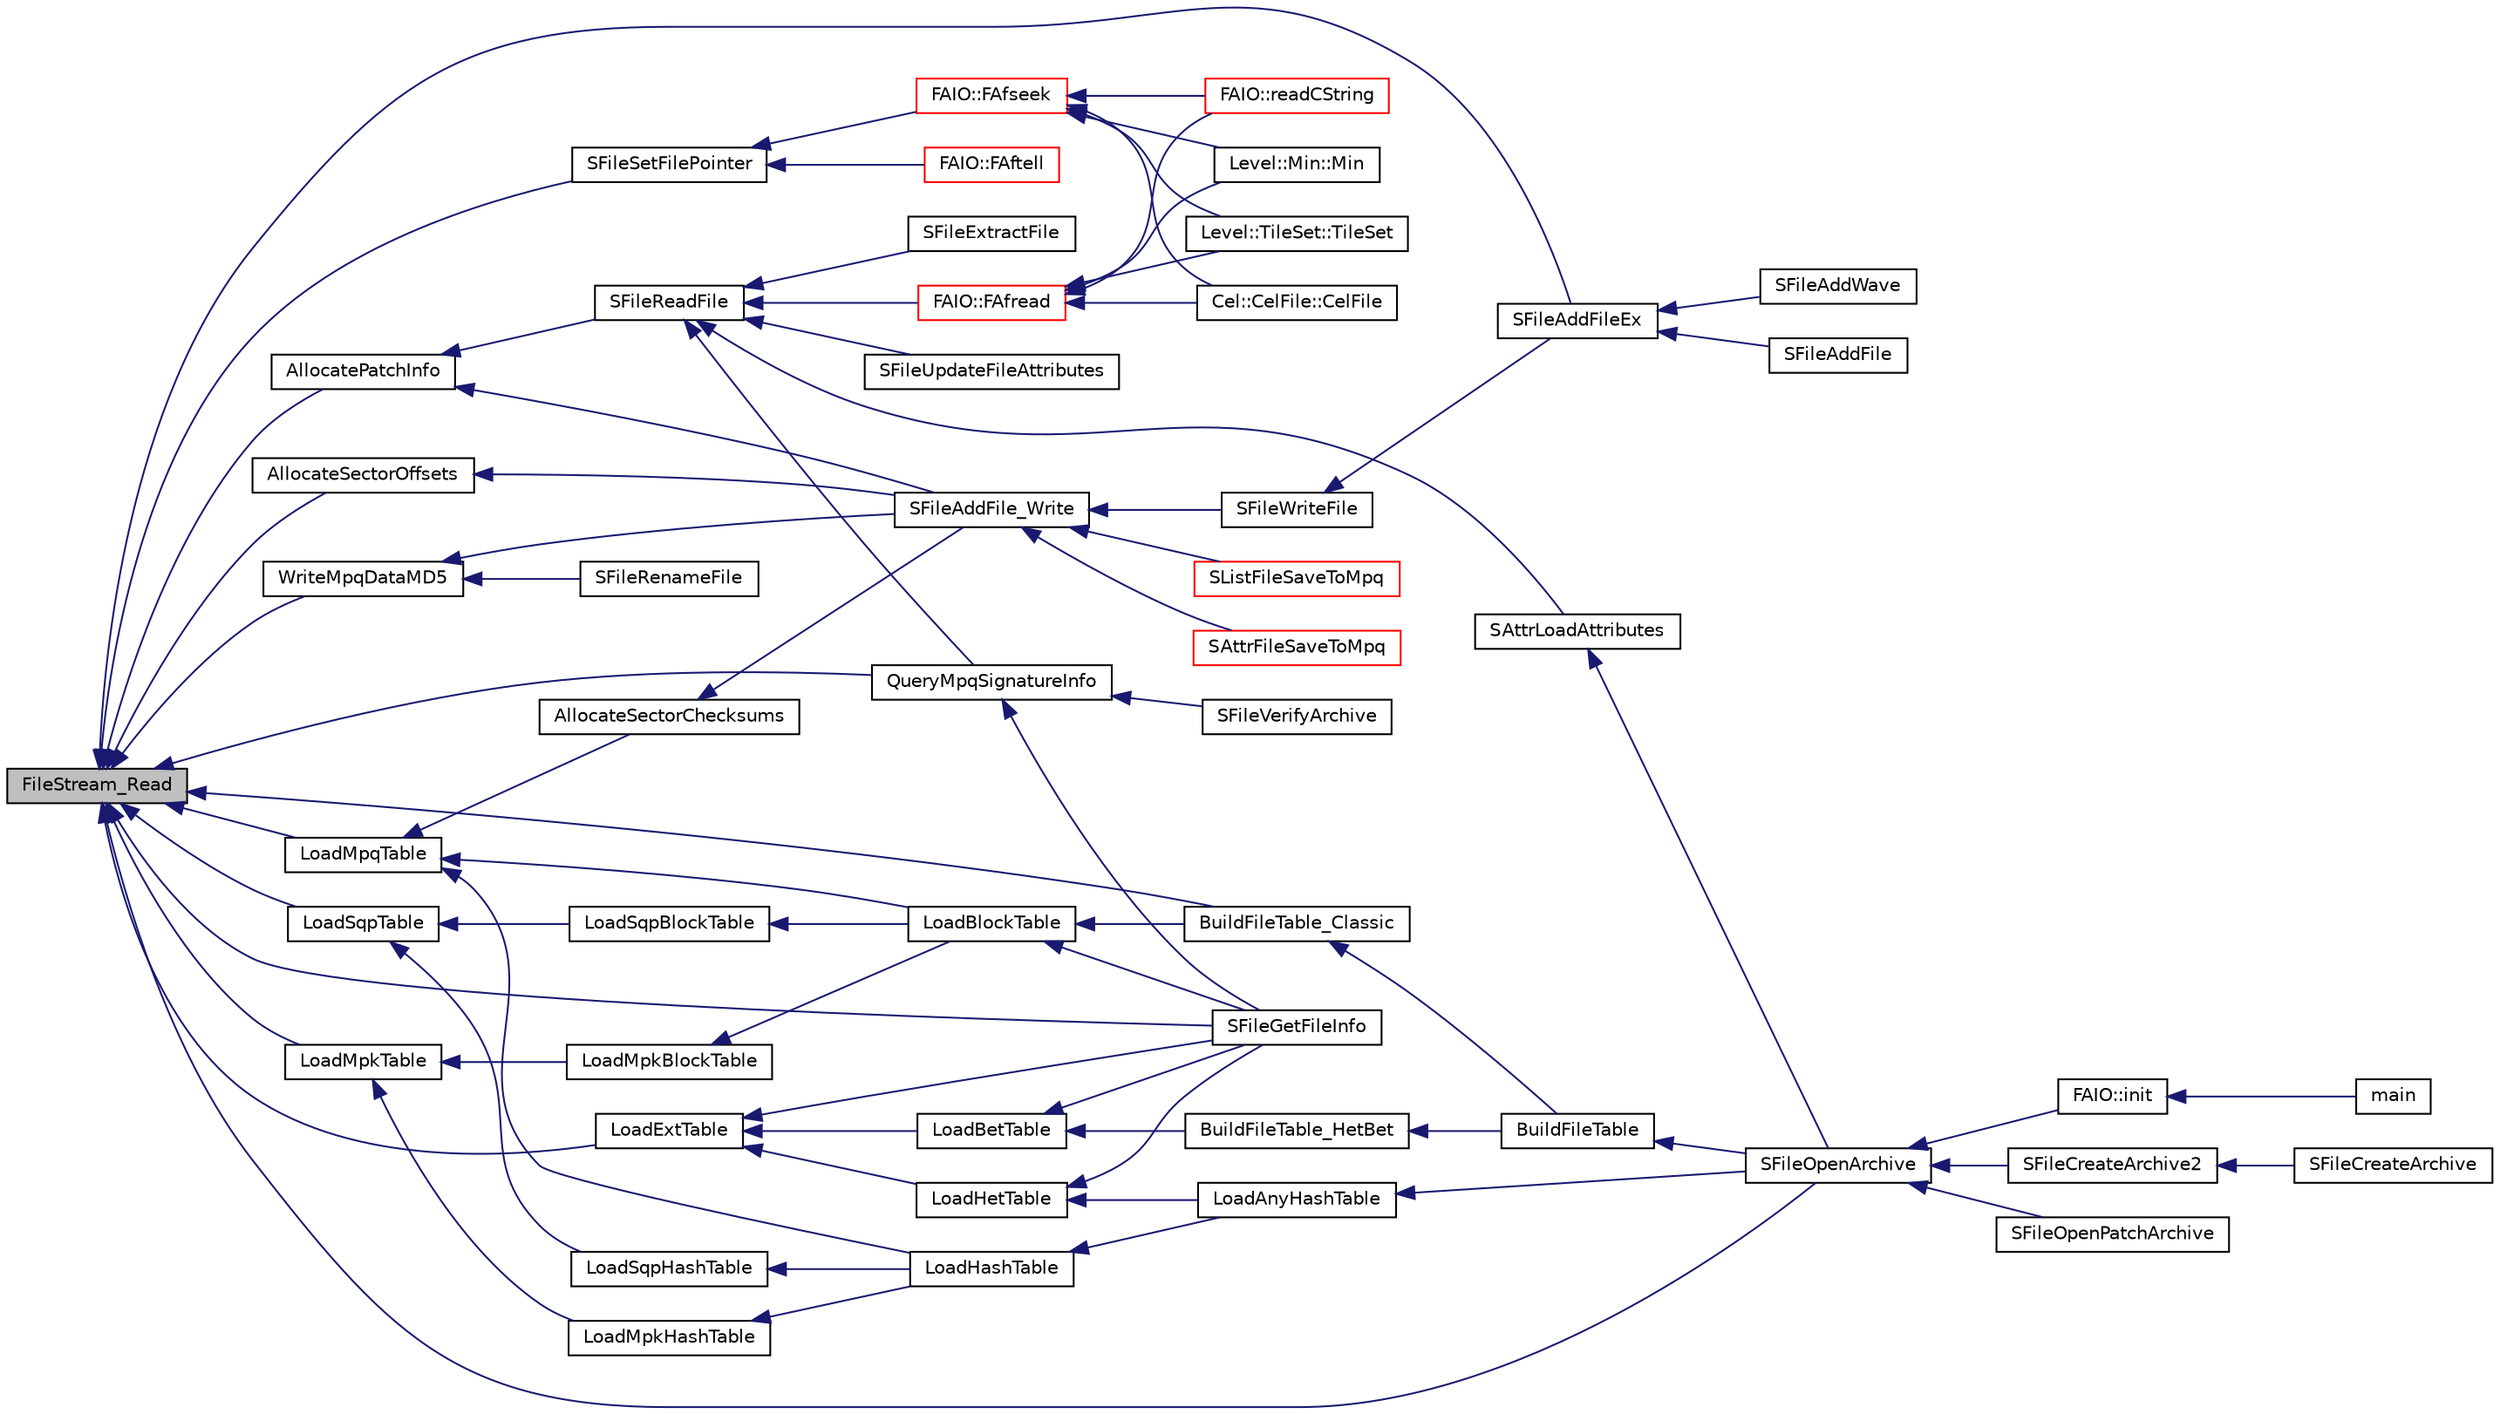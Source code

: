 digraph G
{
  edge [fontname="Helvetica",fontsize="10",labelfontname="Helvetica",labelfontsize="10"];
  node [fontname="Helvetica",fontsize="10",shape=record];
  rankdir="LR";
  Node1 [label="FileStream_Read",height=0.2,width=0.4,color="black", fillcolor="grey75", style="filled" fontcolor="black"];
  Node1 -> Node2 [dir="back",color="midnightblue",fontsize="10",style="solid",fontname="Helvetica"];
  Node2 [label="LoadMpqTable",height=0.2,width=0.4,color="black", fillcolor="white", style="filled",URL="$_storm_common_8h.html#a0201c26eb7513898105243687243e4db"];
  Node2 -> Node3 [dir="back",color="midnightblue",fontsize="10",style="solid",fontname="Helvetica"];
  Node3 [label="AllocateSectorChecksums",height=0.2,width=0.4,color="black", fillcolor="white", style="filled",URL="$_storm_common_8h.html#a625957b3c4515b0d8664c2c7733f5ae2"];
  Node3 -> Node4 [dir="back",color="midnightblue",fontsize="10",style="solid",fontname="Helvetica"];
  Node4 [label="SFileAddFile_Write",height=0.2,width=0.4,color="black", fillcolor="white", style="filled",URL="$_storm_common_8h.html#a8bbeffca003d324051f5a4d93a6862a3"];
  Node4 -> Node5 [dir="back",color="midnightblue",fontsize="10",style="solid",fontname="Helvetica"];
  Node5 [label="SFileWriteFile",height=0.2,width=0.4,color="black", fillcolor="white", style="filled",URL="$_storm_lib_8h.html#a70c78df25d758e53550021e82078352e"];
  Node5 -> Node6 [dir="back",color="midnightblue",fontsize="10",style="solid",fontname="Helvetica"];
  Node6 [label="SFileAddFileEx",height=0.2,width=0.4,color="black", fillcolor="white", style="filled",URL="$_storm_lib_8h.html#a9d092079ada150e05bfed5a26e65e184"];
  Node6 -> Node7 [dir="back",color="midnightblue",fontsize="10",style="solid",fontname="Helvetica"];
  Node7 [label="SFileAddFile",height=0.2,width=0.4,color="black", fillcolor="white", style="filled",URL="$_storm_lib_8h.html#ab6184a31092ac5364a8746b1fca3a822"];
  Node6 -> Node8 [dir="back",color="midnightblue",fontsize="10",style="solid",fontname="Helvetica"];
  Node8 [label="SFileAddWave",height=0.2,width=0.4,color="black", fillcolor="white", style="filled",URL="$_storm_lib_8h.html#a4cc5ee53bb9a41f91d71a0be809ede22"];
  Node4 -> Node9 [dir="back",color="midnightblue",fontsize="10",style="solid",fontname="Helvetica"];
  Node9 [label="SAttrFileSaveToMpq",height=0.2,width=0.4,color="red", fillcolor="white", style="filled",URL="$_storm_common_8h.html#a1f552d4db51760c541354dc64e7808ea"];
  Node4 -> Node10 [dir="back",color="midnightblue",fontsize="10",style="solid",fontname="Helvetica"];
  Node10 [label="SListFileSaveToMpq",height=0.2,width=0.4,color="red", fillcolor="white", style="filled",URL="$_storm_common_8h.html#a92fbeed559aba21268c7cf0b967e49fc"];
  Node2 -> Node11 [dir="back",color="midnightblue",fontsize="10",style="solid",fontname="Helvetica"];
  Node11 [label="LoadHashTable",height=0.2,width=0.4,color="black", fillcolor="white", style="filled",URL="$_storm_common_8h.html#ac783fedd5a7c270d1c1e52e846ece77e"];
  Node11 -> Node12 [dir="back",color="midnightblue",fontsize="10",style="solid",fontname="Helvetica"];
  Node12 [label="LoadAnyHashTable",height=0.2,width=0.4,color="black", fillcolor="white", style="filled",URL="$_storm_common_8h.html#acd34a41b8d29b48ac02c7aecd2f609b5"];
  Node12 -> Node13 [dir="back",color="midnightblue",fontsize="10",style="solid",fontname="Helvetica"];
  Node13 [label="SFileOpenArchive",height=0.2,width=0.4,color="black", fillcolor="white", style="filled",URL="$_storm_lib_8h.html#a8b031afa4f88b4b3705c274a0b5b4f73"];
  Node13 -> Node14 [dir="back",color="midnightblue",fontsize="10",style="solid",fontname="Helvetica"];
  Node14 [label="FAIO::init",height=0.2,width=0.4,color="black", fillcolor="white", style="filled",URL="$namespace_f_a_i_o.html#a2c6d08b4256153f34907093724c0f995"];
  Node14 -> Node15 [dir="back",color="midnightblue",fontsize="10",style="solid",fontname="Helvetica"];
  Node15 [label="main",height=0.2,width=0.4,color="black", fillcolor="white", style="filled",URL="$exedump_2main_8cpp.html#a2c3f6775325c30275d11c6abee2db6a0"];
  Node13 -> Node16 [dir="back",color="midnightblue",fontsize="10",style="solid",fontname="Helvetica"];
  Node16 [label="SFileCreateArchive2",height=0.2,width=0.4,color="black", fillcolor="white", style="filled",URL="$_storm_lib_8h.html#aa2b6fa8f16b5ac42868c546533fe26ce"];
  Node16 -> Node17 [dir="back",color="midnightblue",fontsize="10",style="solid",fontname="Helvetica"];
  Node17 [label="SFileCreateArchive",height=0.2,width=0.4,color="black", fillcolor="white", style="filled",URL="$_storm_lib_8h.html#a11342f379ed88e7b54873f1f53feb773"];
  Node13 -> Node18 [dir="back",color="midnightblue",fontsize="10",style="solid",fontname="Helvetica"];
  Node18 [label="SFileOpenPatchArchive",height=0.2,width=0.4,color="black", fillcolor="white", style="filled",URL="$_storm_lib_8h.html#a6daebdc66320d44284e960bbff33e886"];
  Node2 -> Node19 [dir="back",color="midnightblue",fontsize="10",style="solid",fontname="Helvetica"];
  Node19 [label="LoadBlockTable",height=0.2,width=0.4,color="black", fillcolor="white", style="filled",URL="$_storm_common_8h.html#adc2df260bf34449da5b48a19c2e9a788"];
  Node19 -> Node20 [dir="back",color="midnightblue",fontsize="10",style="solid",fontname="Helvetica"];
  Node20 [label="BuildFileTable_Classic",height=0.2,width=0.4,color="black", fillcolor="white", style="filled",URL="$_s_base_file_table_8cpp.html#abe1a62f60e8a51e2096f1aeff15b2170"];
  Node20 -> Node21 [dir="back",color="midnightblue",fontsize="10",style="solid",fontname="Helvetica"];
  Node21 [label="BuildFileTable",height=0.2,width=0.4,color="black", fillcolor="white", style="filled",URL="$_storm_common_8h.html#a1c0a0948adf593a715e4cdc76bd252fd"];
  Node21 -> Node13 [dir="back",color="midnightblue",fontsize="10",style="solid",fontname="Helvetica"];
  Node19 -> Node22 [dir="back",color="midnightblue",fontsize="10",style="solid",fontname="Helvetica"];
  Node22 [label="SFileGetFileInfo",height=0.2,width=0.4,color="black", fillcolor="white", style="filled",URL="$_storm_lib_8h.html#a65c5c13489a621c481282da76b101e16"];
  Node1 -> Node23 [dir="back",color="midnightblue",fontsize="10",style="solid",fontname="Helvetica"];
  Node23 [label="AllocatePatchInfo",height=0.2,width=0.4,color="black", fillcolor="white", style="filled",URL="$_storm_common_8h.html#ace1d87f4df2379a25c5516fbcc027d0c"];
  Node23 -> Node4 [dir="back",color="midnightblue",fontsize="10",style="solid",fontname="Helvetica"];
  Node23 -> Node24 [dir="back",color="midnightblue",fontsize="10",style="solid",fontname="Helvetica"];
  Node24 [label="SFileReadFile",height=0.2,width=0.4,color="black", fillcolor="white", style="filled",URL="$_storm_lib_8h.html#add9a438b42fbf4c132990d61bd2b6347"];
  Node24 -> Node25 [dir="back",color="midnightblue",fontsize="10",style="solid",fontname="Helvetica"];
  Node25 [label="FAIO::FAfread",height=0.2,width=0.4,color="red", fillcolor="white", style="filled",URL="$namespace_f_a_i_o.html#a68409e8d223eec973ba9abdce4e0c6d0"];
  Node25 -> Node26 [dir="back",color="midnightblue",fontsize="10",style="solid",fontname="Helvetica"];
  Node26 [label="Level::TileSet::TileSet",height=0.2,width=0.4,color="black", fillcolor="white", style="filled",URL="$class_level_1_1_tile_set.html#a25885e5e41f2220ddec063dd66615054"];
  Node25 -> Node27 [dir="back",color="midnightblue",fontsize="10",style="solid",fontname="Helvetica"];
  Node27 [label="Cel::CelFile::CelFile",height=0.2,width=0.4,color="black", fillcolor="white", style="filled",URL="$class_cel_1_1_cel_file.html#a7aa56b24ad6db831061b2b1f4faed266"];
  Node25 -> Node28 [dir="back",color="midnightblue",fontsize="10",style="solid",fontname="Helvetica"];
  Node28 [label="FAIO::readCString",height=0.2,width=0.4,color="red", fillcolor="white", style="filled",URL="$namespace_f_a_i_o.html#a812b04ac9c072550624f7f652aebd213"];
  Node25 -> Node29 [dir="back",color="midnightblue",fontsize="10",style="solid",fontname="Helvetica"];
  Node29 [label="Level::Min::Min",height=0.2,width=0.4,color="black", fillcolor="white", style="filled",URL="$class_level_1_1_min.html#ab29c456876f2cc69a0247e419fa17337"];
  Node24 -> Node30 [dir="back",color="midnightblue",fontsize="10",style="solid",fontname="Helvetica"];
  Node30 [label="SAttrLoadAttributes",height=0.2,width=0.4,color="black", fillcolor="white", style="filled",URL="$_storm_common_8h.html#a7d3f9dcaa29374564574951db3f84fd7"];
  Node30 -> Node13 [dir="back",color="midnightblue",fontsize="10",style="solid",fontname="Helvetica"];
  Node24 -> Node31 [dir="back",color="midnightblue",fontsize="10",style="solid",fontname="Helvetica"];
  Node31 [label="SFileUpdateFileAttributes",height=0.2,width=0.4,color="black", fillcolor="white", style="filled",URL="$_storm_lib_8h.html#a7f66db40266cb2d78416b2f9cc2804ba"];
  Node24 -> Node32 [dir="back",color="midnightblue",fontsize="10",style="solid",fontname="Helvetica"];
  Node32 [label="SFileExtractFile",height=0.2,width=0.4,color="black", fillcolor="white", style="filled",URL="$_storm_lib_8h.html#a25532910e8392ffc4b5fd57878d67316"];
  Node24 -> Node33 [dir="back",color="midnightblue",fontsize="10",style="solid",fontname="Helvetica"];
  Node33 [label="QueryMpqSignatureInfo",height=0.2,width=0.4,color="black", fillcolor="white", style="filled",URL="$_storm_common_8h.html#ac66653be3516e818da293725ea5e0cb8"];
  Node33 -> Node22 [dir="back",color="midnightblue",fontsize="10",style="solid",fontname="Helvetica"];
  Node33 -> Node34 [dir="back",color="midnightblue",fontsize="10",style="solid",fontname="Helvetica"];
  Node34 [label="SFileVerifyArchive",height=0.2,width=0.4,color="black", fillcolor="white", style="filled",URL="$_storm_lib_8h.html#a5d1f891bd3e6c98a94a13cc5745ae6f4"];
  Node1 -> Node35 [dir="back",color="midnightblue",fontsize="10",style="solid",fontname="Helvetica"];
  Node35 [label="AllocateSectorOffsets",height=0.2,width=0.4,color="black", fillcolor="white", style="filled",URL="$_storm_common_8h.html#ae7c6e8b33178ca275ec20f68329b5d55"];
  Node35 -> Node4 [dir="back",color="midnightblue",fontsize="10",style="solid",fontname="Helvetica"];
  Node1 -> Node36 [dir="back",color="midnightblue",fontsize="10",style="solid",fontname="Helvetica"];
  Node36 [label="WriteMpqDataMD5",height=0.2,width=0.4,color="black", fillcolor="white", style="filled",URL="$_storm_common_8h.html#ad65eac195a2ffc9e9ad511d7b381a9a5"];
  Node36 -> Node4 [dir="back",color="midnightblue",fontsize="10",style="solid",fontname="Helvetica"];
  Node36 -> Node37 [dir="back",color="midnightblue",fontsize="10",style="solid",fontname="Helvetica"];
  Node37 [label="SFileRenameFile",height=0.2,width=0.4,color="black", fillcolor="white", style="filled",URL="$_storm_lib_8h.html#abf315c2be57e5ebb9790cf84fe88ef03"];
  Node1 -> Node38 [dir="back",color="midnightblue",fontsize="10",style="solid",fontname="Helvetica"];
  Node38 [label="LoadExtTable",height=0.2,width=0.4,color="black", fillcolor="white", style="filled",URL="$_storm_common_8h.html#a7bf97c1c4ef7c27dce39e44b1cf0ea9f"];
  Node38 -> Node39 [dir="back",color="midnightblue",fontsize="10",style="solid",fontname="Helvetica"];
  Node39 [label="LoadHetTable",height=0.2,width=0.4,color="black", fillcolor="white", style="filled",URL="$_storm_common_8h.html#a3192325af2d538a1196c76f8dd980d42"];
  Node39 -> Node12 [dir="back",color="midnightblue",fontsize="10",style="solid",fontname="Helvetica"];
  Node39 -> Node22 [dir="back",color="midnightblue",fontsize="10",style="solid",fontname="Helvetica"];
  Node38 -> Node40 [dir="back",color="midnightblue",fontsize="10",style="solid",fontname="Helvetica"];
  Node40 [label="LoadBetTable",height=0.2,width=0.4,color="black", fillcolor="white", style="filled",URL="$_storm_common_8h.html#ad45353be81c314aa55264bd932a0758e"];
  Node40 -> Node41 [dir="back",color="midnightblue",fontsize="10",style="solid",fontname="Helvetica"];
  Node41 [label="BuildFileTable_HetBet",height=0.2,width=0.4,color="black", fillcolor="white", style="filled",URL="$_s_base_file_table_8cpp.html#a8dffbc95a113e2b15eb324cc91a029ab"];
  Node41 -> Node21 [dir="back",color="midnightblue",fontsize="10",style="solid",fontname="Helvetica"];
  Node40 -> Node22 [dir="back",color="midnightblue",fontsize="10",style="solid",fontname="Helvetica"];
  Node38 -> Node22 [dir="back",color="midnightblue",fontsize="10",style="solid",fontname="Helvetica"];
  Node1 -> Node20 [dir="back",color="midnightblue",fontsize="10",style="solid",fontname="Helvetica"];
  Node1 -> Node42 [dir="back",color="midnightblue",fontsize="10",style="solid",fontname="Helvetica"];
  Node42 [label="LoadSqpTable",height=0.2,width=0.4,color="black", fillcolor="white", style="filled",URL="$_s_base_sub_types_8cpp.html#a39efc27f730dd52ff6f5fc9b559ed731"];
  Node42 -> Node43 [dir="back",color="midnightblue",fontsize="10",style="solid",fontname="Helvetica"];
  Node43 [label="LoadSqpHashTable",height=0.2,width=0.4,color="black", fillcolor="white", style="filled",URL="$_storm_common_8h.html#a7b04b4d4e21b0c707fc679cc1755082a"];
  Node43 -> Node11 [dir="back",color="midnightblue",fontsize="10",style="solid",fontname="Helvetica"];
  Node42 -> Node44 [dir="back",color="midnightblue",fontsize="10",style="solid",fontname="Helvetica"];
  Node44 [label="LoadSqpBlockTable",height=0.2,width=0.4,color="black", fillcolor="white", style="filled",URL="$_storm_common_8h.html#a7bef07138485230b2573bffbae4b3818"];
  Node44 -> Node19 [dir="back",color="midnightblue",fontsize="10",style="solid",fontname="Helvetica"];
  Node1 -> Node45 [dir="back",color="midnightblue",fontsize="10",style="solid",fontname="Helvetica"];
  Node45 [label="LoadMpkTable",height=0.2,width=0.4,color="black", fillcolor="white", style="filled",URL="$_s_base_sub_types_8cpp.html#ac08dc3cafe90437856f4737ba2cc6b98"];
  Node45 -> Node46 [dir="back",color="midnightblue",fontsize="10",style="solid",fontname="Helvetica"];
  Node46 [label="LoadMpkHashTable",height=0.2,width=0.4,color="black", fillcolor="white", style="filled",URL="$_storm_common_8h.html#a47f8eede57764b029bc8f5cd31690901"];
  Node46 -> Node11 [dir="back",color="midnightblue",fontsize="10",style="solid",fontname="Helvetica"];
  Node45 -> Node47 [dir="back",color="midnightblue",fontsize="10",style="solid",fontname="Helvetica"];
  Node47 [label="LoadMpkBlockTable",height=0.2,width=0.4,color="black", fillcolor="white", style="filled",URL="$_storm_common_8h.html#a91db777f32d2227ed592bd6ab587fe55"];
  Node47 -> Node19 [dir="back",color="midnightblue",fontsize="10",style="solid",fontname="Helvetica"];
  Node1 -> Node6 [dir="back",color="midnightblue",fontsize="10",style="solid",fontname="Helvetica"];
  Node1 -> Node22 [dir="back",color="midnightblue",fontsize="10",style="solid",fontname="Helvetica"];
  Node1 -> Node13 [dir="back",color="midnightblue",fontsize="10",style="solid",fontname="Helvetica"];
  Node1 -> Node48 [dir="back",color="midnightblue",fontsize="10",style="solid",fontname="Helvetica"];
  Node48 [label="SFileSetFilePointer",height=0.2,width=0.4,color="black", fillcolor="white", style="filled",URL="$_storm_lib_8h.html#a6e34d029cecd26331b44985dd5622927"];
  Node48 -> Node49 [dir="back",color="midnightblue",fontsize="10",style="solid",fontname="Helvetica"];
  Node49 [label="FAIO::FAfseek",height=0.2,width=0.4,color="red", fillcolor="white", style="filled",URL="$namespace_f_a_i_o.html#a05f68571b79c469db77a26cc74fdc8a3"];
  Node49 -> Node26 [dir="back",color="midnightblue",fontsize="10",style="solid",fontname="Helvetica"];
  Node49 -> Node27 [dir="back",color="midnightblue",fontsize="10",style="solid",fontname="Helvetica"];
  Node49 -> Node28 [dir="back",color="midnightblue",fontsize="10",style="solid",fontname="Helvetica"];
  Node49 -> Node29 [dir="back",color="midnightblue",fontsize="10",style="solid",fontname="Helvetica"];
  Node48 -> Node50 [dir="back",color="midnightblue",fontsize="10",style="solid",fontname="Helvetica"];
  Node50 [label="FAIO::FAftell",height=0.2,width=0.4,color="red", fillcolor="white", style="filled",URL="$namespace_f_a_i_o.html#ac08b4b781701ddb250389584e532cfee"];
  Node1 -> Node33 [dir="back",color="midnightblue",fontsize="10",style="solid",fontname="Helvetica"];
}
